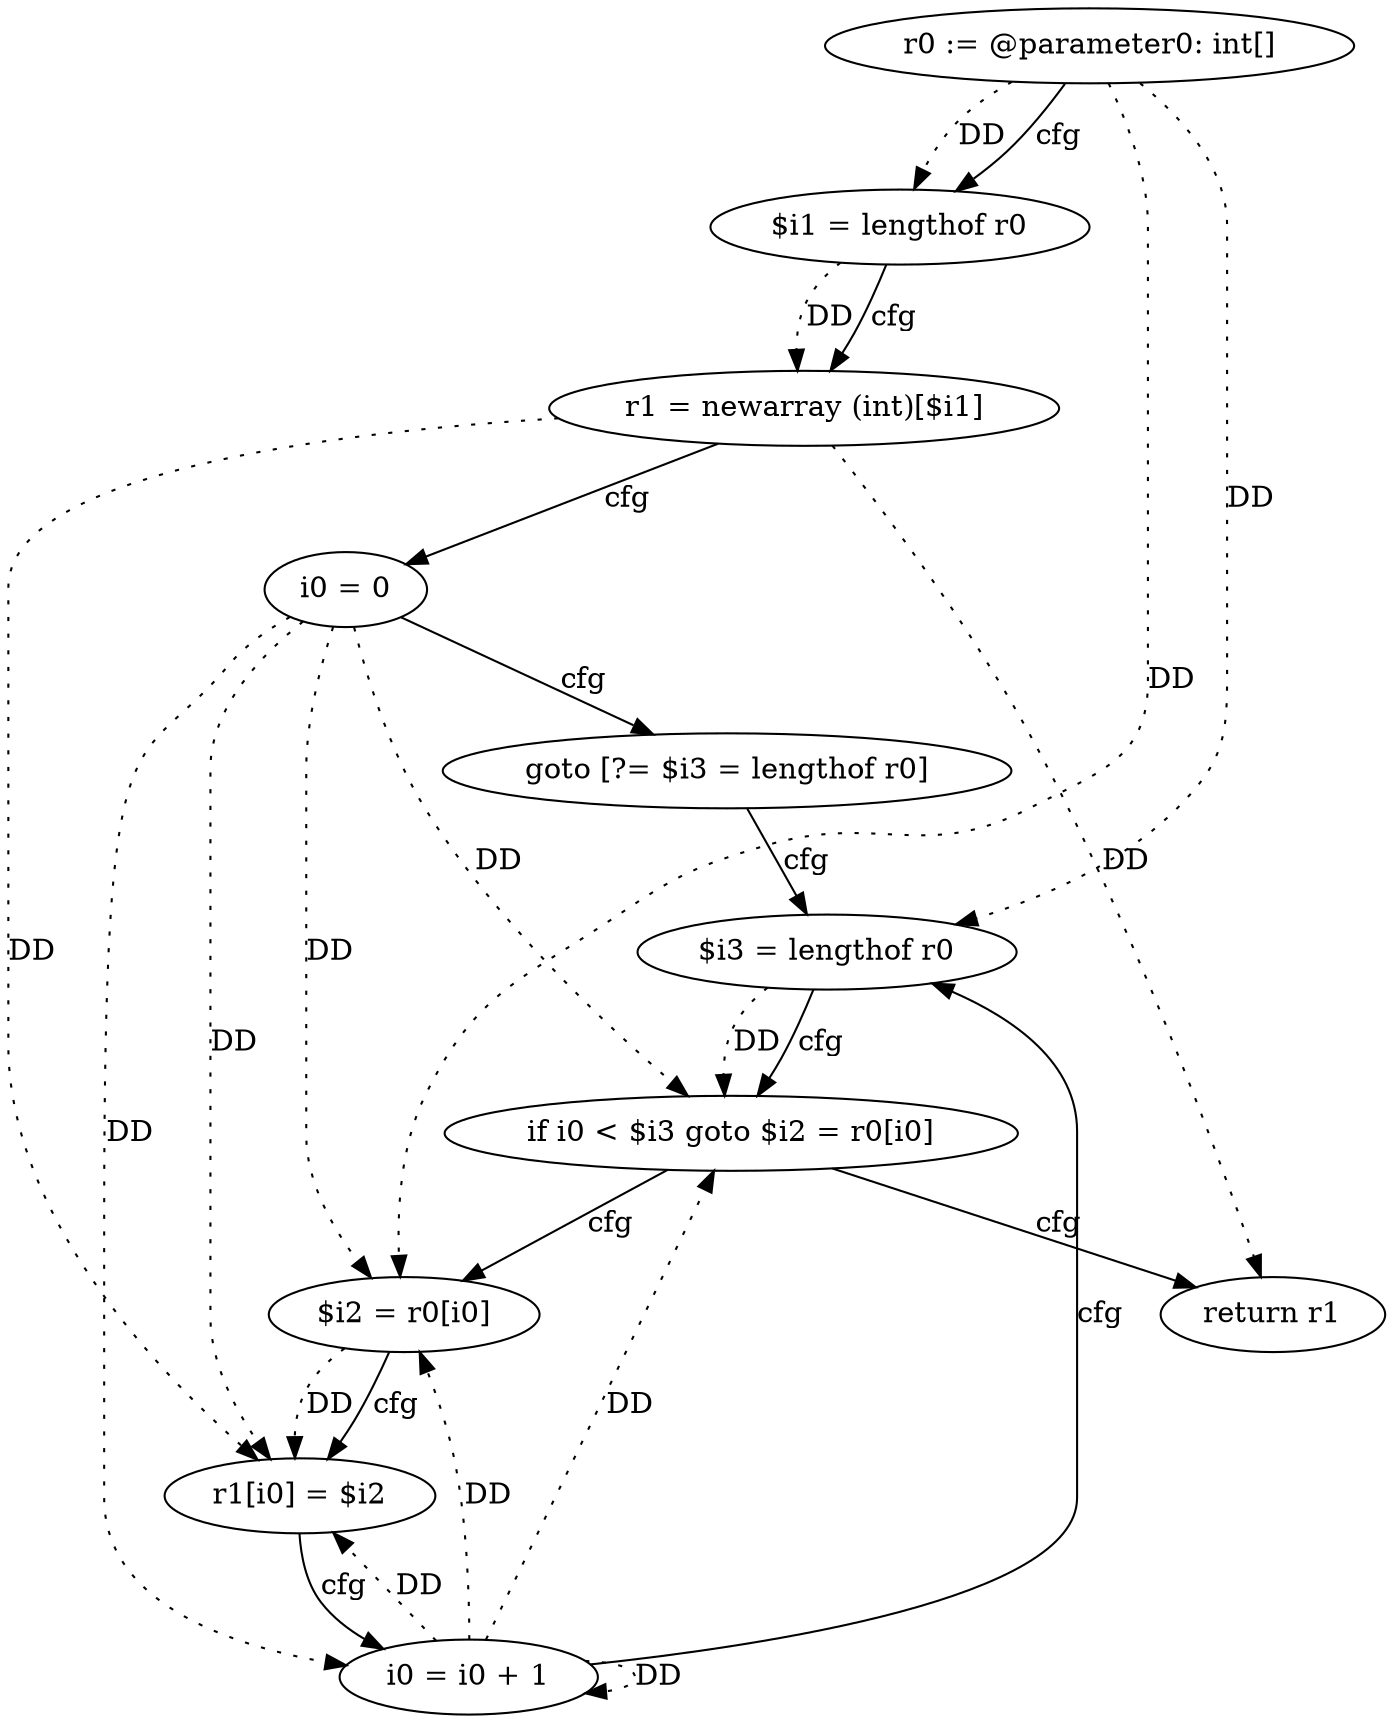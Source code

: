 digraph "array_copy" {
    "0" [label="r0 := @parameter0: int[]",];
    "1" [label="$i1 = lengthof r0",];
    "2" [label="r1 = newarray (int)[$i1]",];
    "3" [label="i0 = 0",];
    "4" [label="goto [?= $i3 = lengthof r0]",];
    "5" [label="$i2 = r0[i0]",];
    "6" [label="r1[i0] = $i2",];
    "7" [label="i0 = i0 + 1",];
    "8" [label="$i3 = lengthof r0",];
    "9" [label="if i0 < $i3 goto $i2 = r0[i0]",];
    "10" [label="return r1",];
    "0"->"1" [label="DD",style=dotted,];
    "0"->"5" [label="DD",style=dotted,];
    "0"->"8" [label="DD",style=dotted,];
    "1"->"2" [label="DD",style=dotted,];
    "2"->"6" [label="DD",style=dotted,];
    "2"->"10" [label="DD",style=dotted,];
    "3"->"5" [label="DD",style=dotted,];
    "3"->"6" [label="DD",style=dotted,];
    "3"->"7" [label="DD",style=dotted,];
    "3"->"9" [label="DD",style=dotted,];
    "5"->"6" [label="DD",style=dotted,];
    "7"->"5" [label="DD",style=dotted,];
    "7"->"6" [label="DD",style=dotted,];
    "7"->"7" [label="DD",style=dotted,];
    "7"->"9" [label="DD",style=dotted,];
    "8"->"9" [label="DD",style=dotted,];
    "0"->"1" [label="cfg",];
    "1"->"2" [label="cfg",];
    "2"->"3" [label="cfg",];
    "3"->"4" [label="cfg",];
    "4"->"8" [label="cfg",];
    "5"->"6" [label="cfg",];
    "6"->"7" [label="cfg",];
    "7"->"8" [label="cfg",];
    "8"->"9" [label="cfg",];
    "9"->"10" [label="cfg",];
    "9"->"5" [label="cfg",];
}
